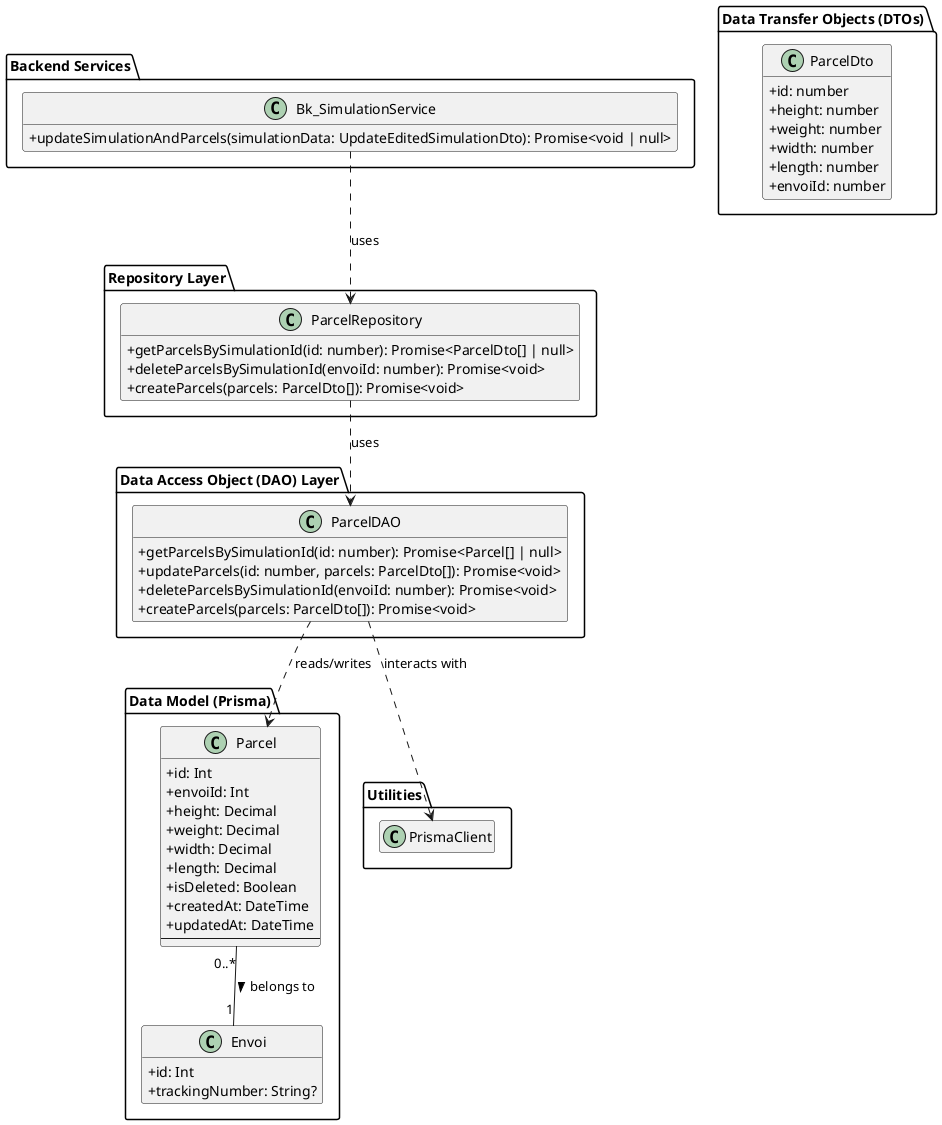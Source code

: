 @startuml
  ' Diagramme de Classe pour le domaine Colis (Parcel)

  skinparam classAttributeIconSize 0
  hide empty members

  package "Data Model (Prisma)" {
      class Parcel {
          + id: Int
          + envoiId: Int
          + height: Decimal
          + weight: Decimal
          + width: Decimal
          + length: Decimal
          + isDeleted: Boolean
          + createdAt: DateTime
          + updatedAt: DateTime
          --
          ' Relations
          ' envoi: Envoi
      }

      class Envoi {
          + id: Int
          + trackingNumber: String?
          ' ... other attributes
      }
  }

  package "Data Transfer Objects (DTOs)" {
      class ParcelDto {
          + id: number
          + height: number
          + weight: number
          + width: number
          + length: number
          + envoiId: number
      }
  }

  package "Data Access Object (DAO) Layer" {
      class ParcelDAO {
          + getParcelsBySimulationId(id: number): Promise<Parcel[] | null>
          + updateParcels(id: number, parcels: ParcelDto[]): Promise<void>
          + deleteParcelsBySimulationId(envoiId: number): Promise<void>
          + createParcels(parcels: ParcelDto[]): Promise<void>
      }
  }

  package "Repository Layer" {
      class ParcelRepository {
          + getParcelsBySimulationId(id: number): Promise<ParcelDto[] | null>
          + deleteParcelsBySimulationId(envoiId: number): Promise<void>
          + createParcels(parcels: ParcelDto[]): Promise<void>
      }
  }

  package "Backend Services" {
      class Bk_SimulationService {
          + updateSimulationAndParcels(simulationData: UpdateEditedSimulationDto): Promise<void | null>
          ' ... other relevant methods
      }
  }

  package "Utilities" {
      class PrismaClient {
          ' Represents the Prisma ORM client
      }
  }

  ' Relationships
  Parcel "0..*" -- "1" Envoi : belongs to >

  ParcelRepository ..> ParcelDAO : uses
  ParcelDAO ..> PrismaClient : interacts with
  ParcelDAO ..> Parcel : reads/writes

  Bk_SimulationService ..> ParcelRepository : uses

  @enduml
